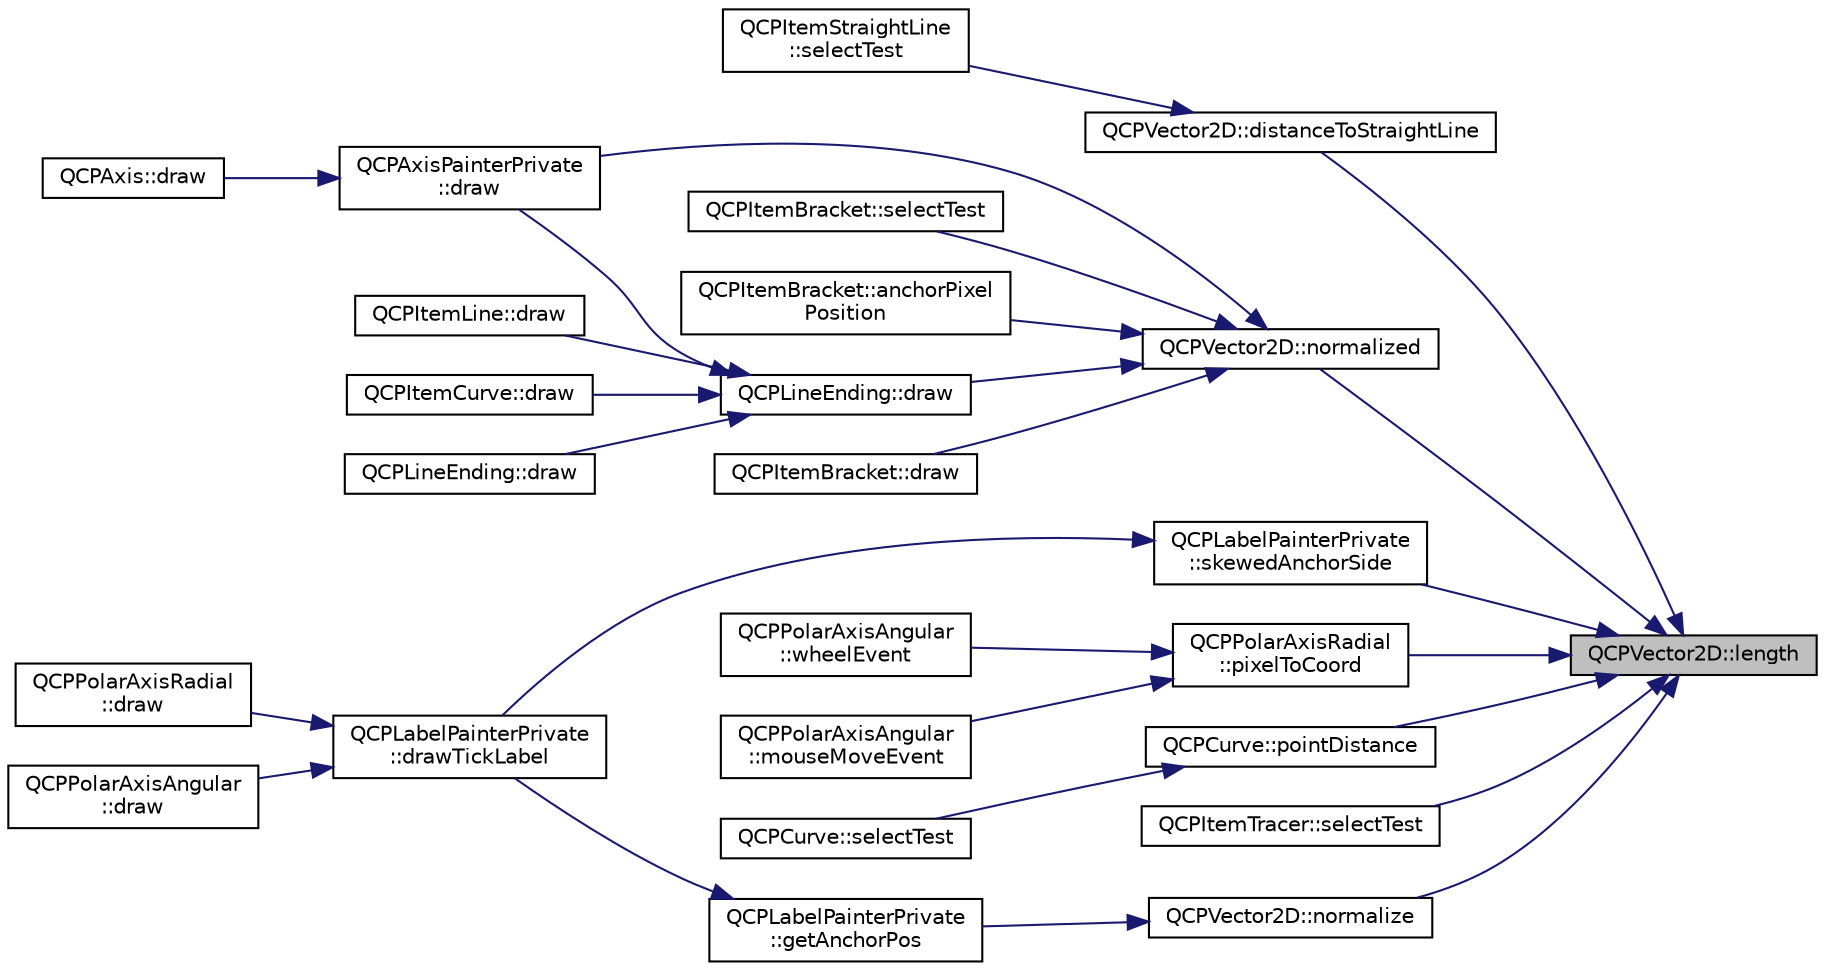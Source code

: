 digraph "QCPVector2D::length"
{
 // LATEX_PDF_SIZE
  edge [fontname="Helvetica",fontsize="10",labelfontname="Helvetica",labelfontsize="10"];
  node [fontname="Helvetica",fontsize="10",shape=record];
  rankdir="RL";
  Node1 [label="QCPVector2D::length",height=0.2,width=0.4,color="black", fillcolor="grey75", style="filled", fontcolor="black",tooltip=" "];
  Node1 -> Node2 [dir="back",color="midnightblue",fontsize="10",style="solid",fontname="Helvetica"];
  Node2 [label="QCPVector2D::distanceToStraightLine",height=0.2,width=0.4,color="black", fillcolor="white", style="filled",URL="$classQCPVector2D.html#ae240b845c3744e43a5d0aa7b2bb66c19",tooltip=" "];
  Node2 -> Node3 [dir="back",color="midnightblue",fontsize="10",style="solid",fontname="Helvetica"];
  Node3 [label="QCPItemStraightLine\l::selectTest",height=0.2,width=0.4,color="black", fillcolor="white", style="filled",URL="$classQCPItemStraightLine.html#a0b10bec4746760cc99d210ba040cb8f7",tooltip=" "];
  Node1 -> Node4 [dir="back",color="midnightblue",fontsize="10",style="solid",fontname="Helvetica"];
  Node4 [label="QCPVector2D::normalize",height=0.2,width=0.4,color="black", fillcolor="white", style="filled",URL="$classQCPVector2D.html#ad83268be370685c2a0630acc0fb1a425",tooltip=" "];
  Node4 -> Node5 [dir="back",color="midnightblue",fontsize="10",style="solid",fontname="Helvetica"];
  Node5 [label="QCPLabelPainterPrivate\l::getAnchorPos",height=0.2,width=0.4,color="black", fillcolor="white", style="filled",URL="$classQCPLabelPainterPrivate.html#afc4ff1eea0863847a5a92d6036d06b69",tooltip=" "];
  Node5 -> Node6 [dir="back",color="midnightblue",fontsize="10",style="solid",fontname="Helvetica"];
  Node6 [label="QCPLabelPainterPrivate\l::drawTickLabel",height=0.2,width=0.4,color="black", fillcolor="white", style="filled",URL="$classQCPLabelPainterPrivate.html#a0fc131025d187102325143644fff785f",tooltip=" "];
  Node6 -> Node7 [dir="back",color="midnightblue",fontsize="10",style="solid",fontname="Helvetica"];
  Node7 [label="QCPPolarAxisRadial\l::draw",height=0.2,width=0.4,color="black", fillcolor="white", style="filled",URL="$classQCPPolarAxisRadial.html#a3cdaf627422f95c727b15dceedc5dfe4",tooltip=" "];
  Node6 -> Node8 [dir="back",color="midnightblue",fontsize="10",style="solid",fontname="Helvetica"];
  Node8 [label="QCPPolarAxisAngular\l::draw",height=0.2,width=0.4,color="black", fillcolor="white", style="filled",URL="$classQCPPolarAxisAngular.html#abc33754f6575a0ac2cdc597bbd11c6c7",tooltip=" "];
  Node1 -> Node9 [dir="back",color="midnightblue",fontsize="10",style="solid",fontname="Helvetica"];
  Node9 [label="QCPVector2D::normalized",height=0.2,width=0.4,color="black", fillcolor="white", style="filled",URL="$classQCPVector2D.html#a707bb3af3b1f9331a2450ec75eaf7eb0",tooltip=" "];
  Node9 -> Node10 [dir="back",color="midnightblue",fontsize="10",style="solid",fontname="Helvetica"];
  Node10 [label="QCPItemBracket::anchorPixel\lPosition",height=0.2,width=0.4,color="black", fillcolor="white", style="filled",URL="$classQCPItemBracket.html#a008d87325d26b6616d368cec06027cce",tooltip=" "];
  Node9 -> Node11 [dir="back",color="midnightblue",fontsize="10",style="solid",fontname="Helvetica"];
  Node11 [label="QCPLineEnding::draw",height=0.2,width=0.4,color="black", fillcolor="white", style="filled",URL="$classQCPLineEnding.html#a4f45db54f2aba03acf055e29aec1e8e7",tooltip=" "];
  Node11 -> Node12 [dir="back",color="midnightblue",fontsize="10",style="solid",fontname="Helvetica"];
  Node12 [label="QCPLineEnding::draw",height=0.2,width=0.4,color="black", fillcolor="white", style="filled",URL="$classQCPLineEnding.html#af7ac30a81ba85b9bded148c6ec387391",tooltip=" "];
  Node11 -> Node13 [dir="back",color="midnightblue",fontsize="10",style="solid",fontname="Helvetica"];
  Node13 [label="QCPAxisPainterPrivate\l::draw",height=0.2,width=0.4,color="black", fillcolor="white", style="filled",URL="$classQCPAxisPainterPrivate.html#a0207a99bdf9c4f70af20928898ddc2fc",tooltip=" "];
  Node13 -> Node14 [dir="back",color="midnightblue",fontsize="10",style="solid",fontname="Helvetica"];
  Node14 [label="QCPAxis::draw",height=0.2,width=0.4,color="black", fillcolor="white", style="filled",URL="$classQCPAxis.html#ac15ebb4225ca5212d8e5fffae481bc9b",tooltip=" "];
  Node11 -> Node15 [dir="back",color="midnightblue",fontsize="10",style="solid",fontname="Helvetica"];
  Node15 [label="QCPItemLine::draw",height=0.2,width=0.4,color="black", fillcolor="white", style="filled",URL="$classQCPItemLine.html#ae184140b61b2ef5b8edde76304447200",tooltip=" "];
  Node11 -> Node16 [dir="back",color="midnightblue",fontsize="10",style="solid",fontname="Helvetica"];
  Node16 [label="QCPItemCurve::draw",height=0.2,width=0.4,color="black", fillcolor="white", style="filled",URL="$classQCPItemCurve.html#a856ae61de18278847ba5e0e357bf68f2",tooltip=" "];
  Node9 -> Node13 [dir="back",color="midnightblue",fontsize="10",style="solid",fontname="Helvetica"];
  Node9 -> Node17 [dir="back",color="midnightblue",fontsize="10",style="solid",fontname="Helvetica"];
  Node17 [label="QCPItemBracket::draw",height=0.2,width=0.4,color="black", fillcolor="white", style="filled",URL="$classQCPItemBracket.html#a942a3978aea44a2fc7b4383f2bf6d417",tooltip=" "];
  Node9 -> Node18 [dir="back",color="midnightblue",fontsize="10",style="solid",fontname="Helvetica"];
  Node18 [label="QCPItemBracket::selectTest",height=0.2,width=0.4,color="black", fillcolor="white", style="filled",URL="$classQCPItemBracket.html#a8c3bc895c9db93e97a291a1199f6f8c6",tooltip=" "];
  Node1 -> Node19 [dir="back",color="midnightblue",fontsize="10",style="solid",fontname="Helvetica"];
  Node19 [label="QCPPolarAxisRadial\l::pixelToCoord",height=0.2,width=0.4,color="black", fillcolor="white", style="filled",URL="$classQCPPolarAxisRadial.html#ab459aff0627855ea45daa703efd3ba61",tooltip=" "];
  Node19 -> Node20 [dir="back",color="midnightblue",fontsize="10",style="solid",fontname="Helvetica"];
  Node20 [label="QCPPolarAxisAngular\l::mouseMoveEvent",height=0.2,width=0.4,color="black", fillcolor="white", style="filled",URL="$classQCPPolarAxisAngular.html#a5e2b49c56b57abc2ac2005e330ef1ee7",tooltip=" "];
  Node19 -> Node21 [dir="back",color="midnightblue",fontsize="10",style="solid",fontname="Helvetica"];
  Node21 [label="QCPPolarAxisAngular\l::wheelEvent",height=0.2,width=0.4,color="black", fillcolor="white", style="filled",URL="$classQCPPolarAxisAngular.html#a78f5d8c2c942fa1c47dcef5d96616e8d",tooltip=" "];
  Node1 -> Node22 [dir="back",color="midnightblue",fontsize="10",style="solid",fontname="Helvetica"];
  Node22 [label="QCPCurve::pointDistance",height=0.2,width=0.4,color="black", fillcolor="white", style="filled",URL="$classQCPCurve.html#aa2c9c9c0e57f11f18a5cb7e47927157c",tooltip=" "];
  Node22 -> Node23 [dir="back",color="midnightblue",fontsize="10",style="solid",fontname="Helvetica"];
  Node23 [label="QCPCurve::selectTest",height=0.2,width=0.4,color="black", fillcolor="white", style="filled",URL="$classQCPCurve.html#a6717367381d420607fae5c98b4eba022",tooltip=" "];
  Node1 -> Node24 [dir="back",color="midnightblue",fontsize="10",style="solid",fontname="Helvetica"];
  Node24 [label="QCPItemTracer::selectTest",height=0.2,width=0.4,color="black", fillcolor="white", style="filled",URL="$classQCPItemTracer.html#a01d8814404e3f0910b84029016ef73b2",tooltip=" "];
  Node1 -> Node25 [dir="back",color="midnightblue",fontsize="10",style="solid",fontname="Helvetica"];
  Node25 [label="QCPLabelPainterPrivate\l::skewedAnchorSide",height=0.2,width=0.4,color="black", fillcolor="white", style="filled",URL="$classQCPLabelPainterPrivate.html#a8dca51bada4aafc93d4d07a04fb878ed",tooltip=" "];
  Node25 -> Node6 [dir="back",color="midnightblue",fontsize="10",style="solid",fontname="Helvetica"];
}
